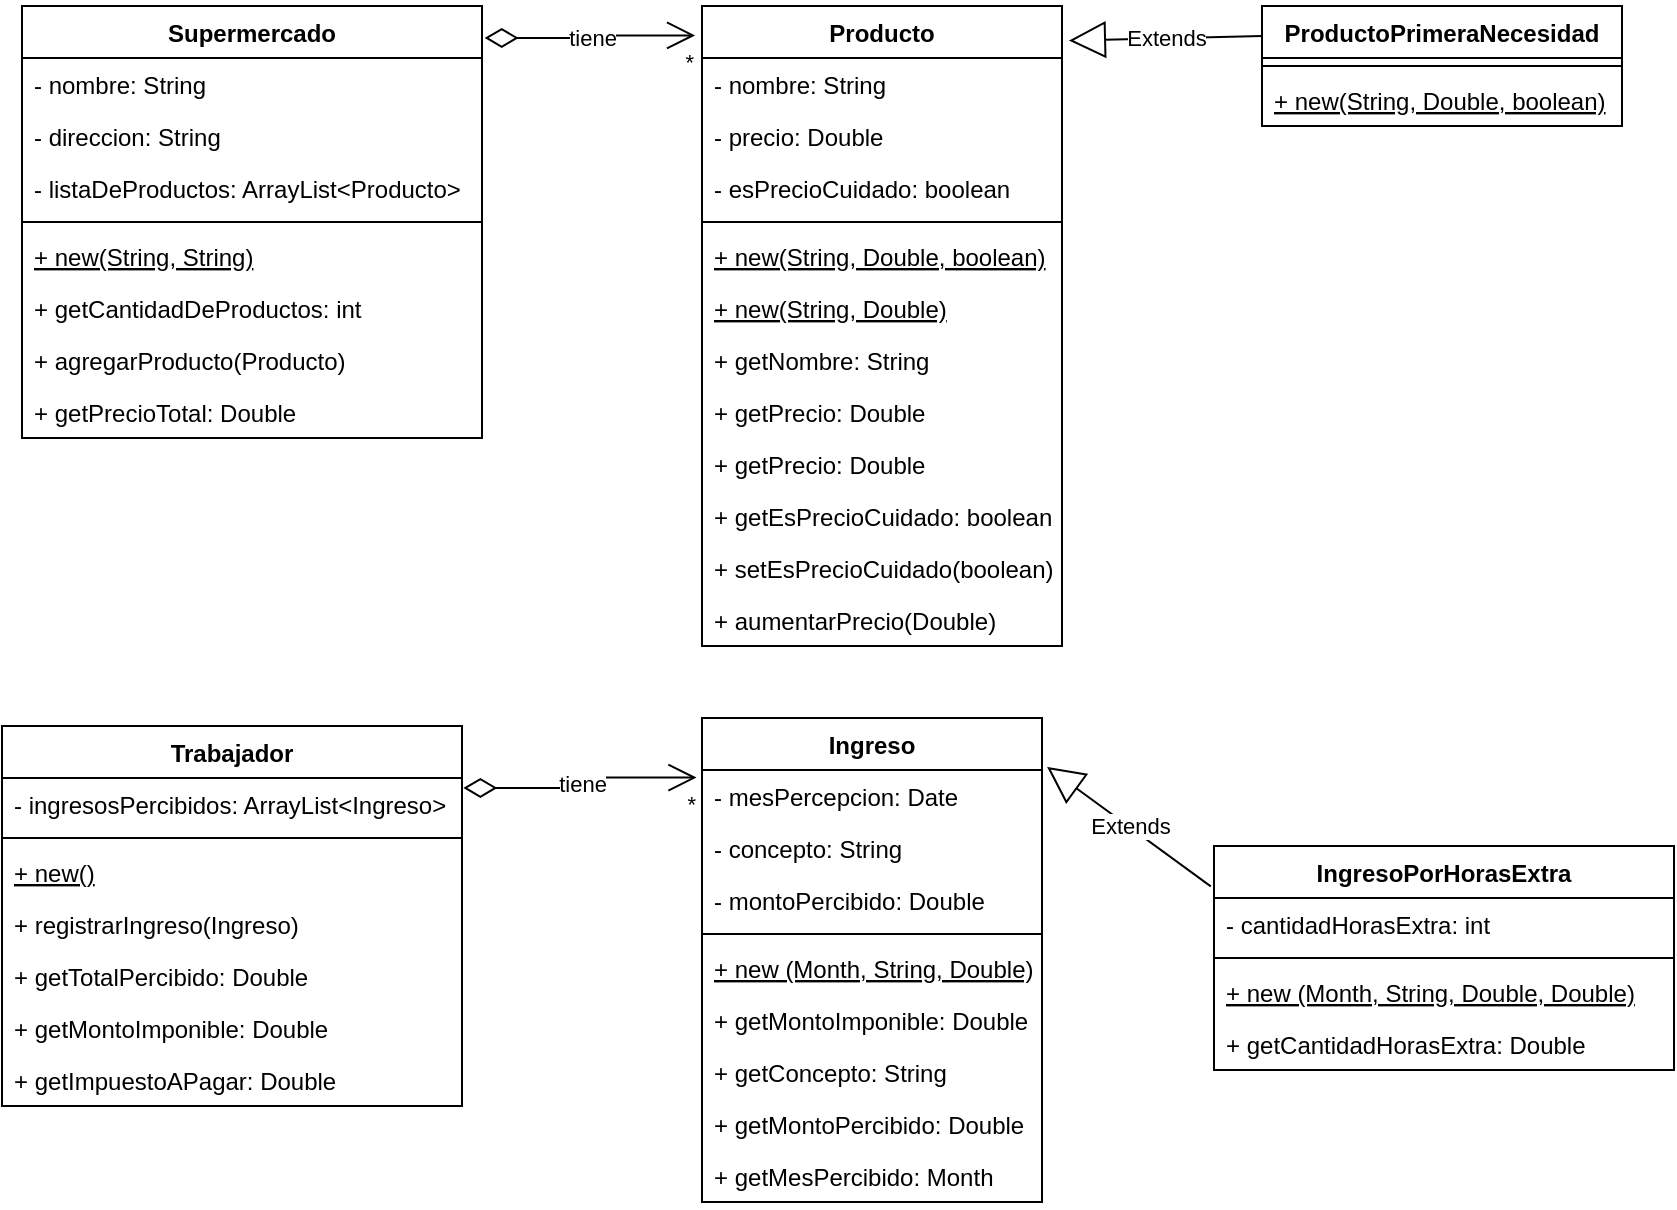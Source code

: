 <mxfile version="20.8.4" type="device"><diagram id="YRPb8hifPxqFGt4FQ9tO" name="Page-1"><mxGraphModel dx="1433" dy="613" grid="1" gridSize="10" guides="1" tooltips="1" connect="1" arrows="1" fold="1" page="1" pageScale="1" pageWidth="850" pageHeight="1100" math="0" shadow="0"><root><mxCell id="0"/><mxCell id="1" parent="0"/><mxCell id="15gAAJj7noq4JnOb_hbI-1" value="Supermercado" style="swimlane;fontStyle=1;align=center;verticalAlign=top;childLayout=stackLayout;horizontal=1;startSize=26;horizontalStack=0;resizeParent=1;resizeParentMax=0;resizeLast=0;collapsible=1;marginBottom=0;" vertex="1" parent="1"><mxGeometry x="20" y="40" width="230" height="216" as="geometry"/></mxCell><mxCell id="15gAAJj7noq4JnOb_hbI-2" value="- nombre: String" style="text;strokeColor=none;fillColor=none;align=left;verticalAlign=top;spacingLeft=4;spacingRight=4;overflow=hidden;rotatable=0;points=[[0,0.5],[1,0.5]];portConstraint=eastwest;" vertex="1" parent="15gAAJj7noq4JnOb_hbI-1"><mxGeometry y="26" width="230" height="26" as="geometry"/></mxCell><mxCell id="15gAAJj7noq4JnOb_hbI-5" value="- direccion: String" style="text;strokeColor=none;fillColor=none;align=left;verticalAlign=top;spacingLeft=4;spacingRight=4;overflow=hidden;rotatable=0;points=[[0,0.5],[1,0.5]];portConstraint=eastwest;" vertex="1" parent="15gAAJj7noq4JnOb_hbI-1"><mxGeometry y="52" width="230" height="26" as="geometry"/></mxCell><mxCell id="15gAAJj7noq4JnOb_hbI-6" value="- listaDeProductos: ArrayList&lt;Producto&gt;&#10;" style="text;strokeColor=none;fillColor=none;align=left;verticalAlign=top;spacingLeft=4;spacingRight=4;overflow=hidden;rotatable=0;points=[[0,0.5],[1,0.5]];portConstraint=eastwest;" vertex="1" parent="15gAAJj7noq4JnOb_hbI-1"><mxGeometry y="78" width="230" height="26" as="geometry"/></mxCell><mxCell id="15gAAJj7noq4JnOb_hbI-3" value="" style="line;strokeWidth=1;fillColor=none;align=left;verticalAlign=middle;spacingTop=-1;spacingLeft=3;spacingRight=3;rotatable=0;labelPosition=right;points=[];portConstraint=eastwest;strokeColor=inherit;" vertex="1" parent="15gAAJj7noq4JnOb_hbI-1"><mxGeometry y="104" width="230" height="8" as="geometry"/></mxCell><mxCell id="15gAAJj7noq4JnOb_hbI-4" value="+ new(String, String)" style="text;strokeColor=none;fillColor=none;align=left;verticalAlign=top;spacingLeft=4;spacingRight=4;overflow=hidden;rotatable=0;points=[[0,0.5],[1,0.5]];portConstraint=eastwest;fontStyle=4" vertex="1" parent="15gAAJj7noq4JnOb_hbI-1"><mxGeometry y="112" width="230" height="26" as="geometry"/></mxCell><mxCell id="15gAAJj7noq4JnOb_hbI-9" value="+ getCantidadDeProductos: int" style="text;strokeColor=none;fillColor=none;align=left;verticalAlign=top;spacingLeft=4;spacingRight=4;overflow=hidden;rotatable=0;points=[[0,0.5],[1,0.5]];portConstraint=eastwest;fontStyle=0" vertex="1" parent="15gAAJj7noq4JnOb_hbI-1"><mxGeometry y="138" width="230" height="26" as="geometry"/></mxCell><mxCell id="15gAAJj7noq4JnOb_hbI-10" value="+ agregarProducto(Producto)&#10;" style="text;strokeColor=none;fillColor=none;align=left;verticalAlign=top;spacingLeft=4;spacingRight=4;overflow=hidden;rotatable=0;points=[[0,0.5],[1,0.5]];portConstraint=eastwest;fontStyle=0" vertex="1" parent="15gAAJj7noq4JnOb_hbI-1"><mxGeometry y="164" width="230" height="26" as="geometry"/></mxCell><mxCell id="15gAAJj7noq4JnOb_hbI-11" value="+ getPrecioTotal: Double" style="text;strokeColor=none;fillColor=none;align=left;verticalAlign=top;spacingLeft=4;spacingRight=4;overflow=hidden;rotatable=0;points=[[0,0.5],[1,0.5]];portConstraint=eastwest;fontStyle=0" vertex="1" parent="15gAAJj7noq4JnOb_hbI-1"><mxGeometry y="190" width="230" height="26" as="geometry"/></mxCell><mxCell id="15gAAJj7noq4JnOb_hbI-12" value="Producto" style="swimlane;fontStyle=1;align=center;verticalAlign=top;childLayout=stackLayout;horizontal=1;startSize=26;horizontalStack=0;resizeParent=1;resizeParentMax=0;resizeLast=0;collapsible=1;marginBottom=0;" vertex="1" parent="1"><mxGeometry x="360" y="40" width="180" height="320" as="geometry"/></mxCell><mxCell id="15gAAJj7noq4JnOb_hbI-13" value="- nombre: String" style="text;strokeColor=none;fillColor=none;align=left;verticalAlign=top;spacingLeft=4;spacingRight=4;overflow=hidden;rotatable=0;points=[[0,0.5],[1,0.5]];portConstraint=eastwest;" vertex="1" parent="15gAAJj7noq4JnOb_hbI-12"><mxGeometry y="26" width="180" height="26" as="geometry"/></mxCell><mxCell id="15gAAJj7noq4JnOb_hbI-16" value="- precio: Double" style="text;strokeColor=none;fillColor=none;align=left;verticalAlign=top;spacingLeft=4;spacingRight=4;overflow=hidden;rotatable=0;points=[[0,0.5],[1,0.5]];portConstraint=eastwest;" vertex="1" parent="15gAAJj7noq4JnOb_hbI-12"><mxGeometry y="52" width="180" height="26" as="geometry"/></mxCell><mxCell id="15gAAJj7noq4JnOb_hbI-17" value="- esPrecioCuidado: boolean" style="text;strokeColor=none;fillColor=none;align=left;verticalAlign=top;spacingLeft=4;spacingRight=4;overflow=hidden;rotatable=0;points=[[0,0.5],[1,0.5]];portConstraint=eastwest;" vertex="1" parent="15gAAJj7noq4JnOb_hbI-12"><mxGeometry y="78" width="180" height="26" as="geometry"/></mxCell><mxCell id="15gAAJj7noq4JnOb_hbI-14" value="" style="line;strokeWidth=1;fillColor=none;align=left;verticalAlign=middle;spacingTop=-1;spacingLeft=3;spacingRight=3;rotatable=0;labelPosition=right;points=[];portConstraint=eastwest;strokeColor=inherit;" vertex="1" parent="15gAAJj7noq4JnOb_hbI-12"><mxGeometry y="104" width="180" height="8" as="geometry"/></mxCell><mxCell id="15gAAJj7noq4JnOb_hbI-15" value="+ new(String, Double, boolean)" style="text;strokeColor=none;fillColor=none;align=left;verticalAlign=top;spacingLeft=4;spacingRight=4;overflow=hidden;rotatable=0;points=[[0,0.5],[1,0.5]];portConstraint=eastwest;fontStyle=4" vertex="1" parent="15gAAJj7noq4JnOb_hbI-12"><mxGeometry y="112" width="180" height="26" as="geometry"/></mxCell><mxCell id="15gAAJj7noq4JnOb_hbI-18" value="+ new(String, Double)" style="text;strokeColor=none;fillColor=none;align=left;verticalAlign=top;spacingLeft=4;spacingRight=4;overflow=hidden;rotatable=0;points=[[0,0.5],[1,0.5]];portConstraint=eastwest;fontStyle=4" vertex="1" parent="15gAAJj7noq4JnOb_hbI-12"><mxGeometry y="138" width="180" height="26" as="geometry"/></mxCell><mxCell id="15gAAJj7noq4JnOb_hbI-19" value="+ getNombre: String&#10;" style="text;strokeColor=none;fillColor=none;align=left;verticalAlign=top;spacingLeft=4;spacingRight=4;overflow=hidden;rotatable=0;points=[[0,0.5],[1,0.5]];portConstraint=eastwest;fontStyle=0" vertex="1" parent="15gAAJj7noq4JnOb_hbI-12"><mxGeometry y="164" width="180" height="26" as="geometry"/></mxCell><mxCell id="15gAAJj7noq4JnOb_hbI-20" value="+ getPrecio: Double&#10;" style="text;strokeColor=none;fillColor=none;align=left;verticalAlign=top;spacingLeft=4;spacingRight=4;overflow=hidden;rotatable=0;points=[[0,0.5],[1,0.5]];portConstraint=eastwest;fontStyle=0" vertex="1" parent="15gAAJj7noq4JnOb_hbI-12"><mxGeometry y="190" width="180" height="26" as="geometry"/></mxCell><mxCell id="15gAAJj7noq4JnOb_hbI-21" value="+ getPrecio: Double&#10;" style="text;strokeColor=none;fillColor=none;align=left;verticalAlign=top;spacingLeft=4;spacingRight=4;overflow=hidden;rotatable=0;points=[[0,0.5],[1,0.5]];portConstraint=eastwest;fontStyle=0" vertex="1" parent="15gAAJj7noq4JnOb_hbI-12"><mxGeometry y="216" width="180" height="26" as="geometry"/></mxCell><mxCell id="15gAAJj7noq4JnOb_hbI-22" value="+ getEsPrecioCuidado: boolean&#10;" style="text;strokeColor=none;fillColor=none;align=left;verticalAlign=top;spacingLeft=4;spacingRight=4;overflow=hidden;rotatable=0;points=[[0,0.5],[1,0.5]];portConstraint=eastwest;fontStyle=0" vertex="1" parent="15gAAJj7noq4JnOb_hbI-12"><mxGeometry y="242" width="180" height="26" as="geometry"/></mxCell><mxCell id="15gAAJj7noq4JnOb_hbI-23" value="+ setEsPrecioCuidado(boolean)&#10;" style="text;strokeColor=none;fillColor=none;align=left;verticalAlign=top;spacingLeft=4;spacingRight=4;overflow=hidden;rotatable=0;points=[[0,0.5],[1,0.5]];portConstraint=eastwest;fontStyle=0" vertex="1" parent="15gAAJj7noq4JnOb_hbI-12"><mxGeometry y="268" width="180" height="26" as="geometry"/></mxCell><mxCell id="15gAAJj7noq4JnOb_hbI-24" value="+ aumentarPrecio(Double)&#10;" style="text;strokeColor=none;fillColor=none;align=left;verticalAlign=top;spacingLeft=4;spacingRight=4;overflow=hidden;rotatable=0;points=[[0,0.5],[1,0.5]];portConstraint=eastwest;fontStyle=0" vertex="1" parent="15gAAJj7noq4JnOb_hbI-12"><mxGeometry y="294" width="180" height="26" as="geometry"/></mxCell><mxCell id="15gAAJj7noq4JnOb_hbI-25" value="ProductoPrimeraNecesidad" style="swimlane;fontStyle=1;align=center;verticalAlign=top;childLayout=stackLayout;horizontal=1;startSize=26;horizontalStack=0;resizeParent=1;resizeParentMax=0;resizeLast=0;collapsible=1;marginBottom=0;" vertex="1" parent="1"><mxGeometry x="640" y="40" width="180" height="60" as="geometry"/></mxCell><mxCell id="15gAAJj7noq4JnOb_hbI-27" value="" style="line;strokeWidth=1;fillColor=none;align=left;verticalAlign=middle;spacingTop=-1;spacingLeft=3;spacingRight=3;rotatable=0;labelPosition=right;points=[];portConstraint=eastwest;strokeColor=inherit;" vertex="1" parent="15gAAJj7noq4JnOb_hbI-25"><mxGeometry y="26" width="180" height="8" as="geometry"/></mxCell><mxCell id="15gAAJj7noq4JnOb_hbI-30" value="+ new(String, Double, boolean)" style="text;strokeColor=none;fillColor=none;align=left;verticalAlign=top;spacingLeft=4;spacingRight=4;overflow=hidden;rotatable=0;points=[[0,0.5],[1,0.5]];portConstraint=eastwest;fontStyle=4" vertex="1" parent="15gAAJj7noq4JnOb_hbI-25"><mxGeometry y="34" width="180" height="26" as="geometry"/></mxCell><mxCell id="15gAAJj7noq4JnOb_hbI-31" value="Extends" style="endArrow=block;endSize=16;endFill=0;html=1;rounded=0;exitX=0;exitY=0.25;exitDx=0;exitDy=0;entryX=1.019;entryY=0.054;entryDx=0;entryDy=0;entryPerimeter=0;" edge="1" parent="1" source="15gAAJj7noq4JnOb_hbI-25" target="15gAAJj7noq4JnOb_hbI-12"><mxGeometry width="160" relative="1" as="geometry"><mxPoint x="530" y="240" as="sourcePoint"/><mxPoint x="690" y="240" as="targetPoint"/></mxGeometry></mxCell><mxCell id="15gAAJj7noq4JnOb_hbI-32" value="Trabajador" style="swimlane;fontStyle=1;align=center;verticalAlign=top;childLayout=stackLayout;horizontal=1;startSize=26;horizontalStack=0;resizeParent=1;resizeParentMax=0;resizeLast=0;collapsible=1;marginBottom=0;" vertex="1" parent="1"><mxGeometry x="10" y="400" width="230" height="190" as="geometry"/></mxCell><mxCell id="15gAAJj7noq4JnOb_hbI-33" value="- ingresosPercibidos: ArrayList&lt;Ingreso&gt;" style="text;strokeColor=none;fillColor=none;align=left;verticalAlign=top;spacingLeft=4;spacingRight=4;overflow=hidden;rotatable=0;points=[[0,0.5],[1,0.5]];portConstraint=eastwest;" vertex="1" parent="15gAAJj7noq4JnOb_hbI-32"><mxGeometry y="26" width="230" height="26" as="geometry"/></mxCell><mxCell id="15gAAJj7noq4JnOb_hbI-34" value="" style="line;strokeWidth=1;fillColor=none;align=left;verticalAlign=middle;spacingTop=-1;spacingLeft=3;spacingRight=3;rotatable=0;labelPosition=right;points=[];portConstraint=eastwest;strokeColor=inherit;" vertex="1" parent="15gAAJj7noq4JnOb_hbI-32"><mxGeometry y="52" width="230" height="8" as="geometry"/></mxCell><mxCell id="15gAAJj7noq4JnOb_hbI-77" value="+ new()" style="text;strokeColor=none;fillColor=none;align=left;verticalAlign=top;spacingLeft=4;spacingRight=4;overflow=hidden;rotatable=0;points=[[0,0.5],[1,0.5]];portConstraint=eastwest;fontStyle=4" vertex="1" parent="15gAAJj7noq4JnOb_hbI-32"><mxGeometry y="60" width="230" height="26" as="geometry"/></mxCell><mxCell id="15gAAJj7noq4JnOb_hbI-78" value="+ registrarIngreso(Ingreso)&#10;" style="text;strokeColor=none;fillColor=none;align=left;verticalAlign=top;spacingLeft=4;spacingRight=4;overflow=hidden;rotatable=0;points=[[0,0.5],[1,0.5]];portConstraint=eastwest;fontStyle=0" vertex="1" parent="15gAAJj7noq4JnOb_hbI-32"><mxGeometry y="86" width="230" height="26" as="geometry"/></mxCell><mxCell id="15gAAJj7noq4JnOb_hbI-35" value="+ getTotalPercibido: Double" style="text;strokeColor=none;fillColor=none;align=left;verticalAlign=top;spacingLeft=4;spacingRight=4;overflow=hidden;rotatable=0;points=[[0,0.5],[1,0.5]];portConstraint=eastwest;" vertex="1" parent="15gAAJj7noq4JnOb_hbI-32"><mxGeometry y="112" width="230" height="26" as="geometry"/></mxCell><mxCell id="15gAAJj7noq4JnOb_hbI-58" value="+ getMontoImponible: Double" style="text;strokeColor=none;fillColor=none;align=left;verticalAlign=top;spacingLeft=4;spacingRight=4;overflow=hidden;rotatable=0;points=[[0,0.5],[1,0.5]];portConstraint=eastwest;" vertex="1" parent="15gAAJj7noq4JnOb_hbI-32"><mxGeometry y="138" width="230" height="26" as="geometry"/></mxCell><mxCell id="15gAAJj7noq4JnOb_hbI-59" value="+ getImpuestoAPagar: Double" style="text;strokeColor=none;fillColor=none;align=left;verticalAlign=top;spacingLeft=4;spacingRight=4;overflow=hidden;rotatable=0;points=[[0,0.5],[1,0.5]];portConstraint=eastwest;" vertex="1" parent="15gAAJj7noq4JnOb_hbI-32"><mxGeometry y="164" width="230" height="26" as="geometry"/></mxCell><mxCell id="15gAAJj7noq4JnOb_hbI-36" value="tiene" style="endArrow=open;html=1;endSize=12;startArrow=diamondThin;startSize=14;startFill=0;edgeStyle=orthogonalEdgeStyle;rounded=0;exitX=1.006;exitY=0.074;exitDx=0;exitDy=0;exitPerimeter=0;entryX=-0.019;entryY=0.046;entryDx=0;entryDy=0;entryPerimeter=0;" edge="1" parent="1" source="15gAAJj7noq4JnOb_hbI-1" target="15gAAJj7noq4JnOb_hbI-12"><mxGeometry relative="1" as="geometry"><mxPoint x="530" y="240" as="sourcePoint"/><mxPoint x="350" y="60" as="targetPoint"/></mxGeometry></mxCell><mxCell id="15gAAJj7noq4JnOb_hbI-38" value="*" style="edgeLabel;resizable=0;html=1;align=right;verticalAlign=top;" connectable="0" vertex="1" parent="15gAAJj7noq4JnOb_hbI-36"><mxGeometry x="1" relative="1" as="geometry"/></mxCell><mxCell id="15gAAJj7noq4JnOb_hbI-44" value="Ingreso" style="swimlane;fontStyle=1;align=center;verticalAlign=top;childLayout=stackLayout;horizontal=1;startSize=26;horizontalStack=0;resizeParent=1;resizeParentMax=0;resizeLast=0;collapsible=1;marginBottom=0;" vertex="1" parent="1"><mxGeometry x="360" y="396" width="170" height="242" as="geometry"/></mxCell><mxCell id="15gAAJj7noq4JnOb_hbI-45" value="- mesPercepcion: Date" style="text;strokeColor=none;fillColor=none;align=left;verticalAlign=top;spacingLeft=4;spacingRight=4;overflow=hidden;rotatable=0;points=[[0,0.5],[1,0.5]];portConstraint=eastwest;" vertex="1" parent="15gAAJj7noq4JnOb_hbI-44"><mxGeometry y="26" width="170" height="26" as="geometry"/></mxCell><mxCell id="15gAAJj7noq4JnOb_hbI-48" value="- concepto: String" style="text;strokeColor=none;fillColor=none;align=left;verticalAlign=top;spacingLeft=4;spacingRight=4;overflow=hidden;rotatable=0;points=[[0,0.5],[1,0.5]];portConstraint=eastwest;" vertex="1" parent="15gAAJj7noq4JnOb_hbI-44"><mxGeometry y="52" width="170" height="26" as="geometry"/></mxCell><mxCell id="15gAAJj7noq4JnOb_hbI-49" value="- montoPercibido: Double" style="text;strokeColor=none;fillColor=none;align=left;verticalAlign=top;spacingLeft=4;spacingRight=4;overflow=hidden;rotatable=0;points=[[0,0.5],[1,0.5]];portConstraint=eastwest;" vertex="1" parent="15gAAJj7noq4JnOb_hbI-44"><mxGeometry y="78" width="170" height="26" as="geometry"/></mxCell><mxCell id="15gAAJj7noq4JnOb_hbI-46" value="" style="line;strokeWidth=1;fillColor=none;align=left;verticalAlign=middle;spacingTop=-1;spacingLeft=3;spacingRight=3;rotatable=0;labelPosition=right;points=[];portConstraint=eastwest;strokeColor=inherit;" vertex="1" parent="15gAAJj7noq4JnOb_hbI-44"><mxGeometry y="104" width="170" height="8" as="geometry"/></mxCell><mxCell id="15gAAJj7noq4JnOb_hbI-47" value="+ new (Month, String, Double)" style="text;strokeColor=none;fillColor=none;align=left;verticalAlign=top;spacingLeft=4;spacingRight=4;overflow=hidden;rotatable=0;points=[[0,0.5],[1,0.5]];portConstraint=eastwest;fontStyle=4" vertex="1" parent="15gAAJj7noq4JnOb_hbI-44"><mxGeometry y="112" width="170" height="26" as="geometry"/></mxCell><mxCell id="15gAAJj7noq4JnOb_hbI-72" value="+ getMontoImponible: Double" style="text;strokeColor=none;fillColor=none;align=left;verticalAlign=top;spacingLeft=4;spacingRight=4;overflow=hidden;rotatable=0;points=[[0,0.5],[1,0.5]];portConstraint=eastwest;" vertex="1" parent="15gAAJj7noq4JnOb_hbI-44"><mxGeometry y="138" width="170" height="26" as="geometry"/></mxCell><mxCell id="15gAAJj7noq4JnOb_hbI-73" value="+ getConcepto: String&#10;" style="text;strokeColor=none;fillColor=none;align=left;verticalAlign=top;spacingLeft=4;spacingRight=4;overflow=hidden;rotatable=0;points=[[0,0.5],[1,0.5]];portConstraint=eastwest;" vertex="1" parent="15gAAJj7noq4JnOb_hbI-44"><mxGeometry y="164" width="170" height="26" as="geometry"/></mxCell><mxCell id="15gAAJj7noq4JnOb_hbI-74" value="+ getMontoPercibido: Double&#10;" style="text;strokeColor=none;fillColor=none;align=left;verticalAlign=top;spacingLeft=4;spacingRight=4;overflow=hidden;rotatable=0;points=[[0,0.5],[1,0.5]];portConstraint=eastwest;" vertex="1" parent="15gAAJj7noq4JnOb_hbI-44"><mxGeometry y="190" width="170" height="26" as="geometry"/></mxCell><mxCell id="15gAAJj7noq4JnOb_hbI-70" value="+ getMesPercibido: Month&#10;" style="text;strokeColor=none;fillColor=none;align=left;verticalAlign=top;spacingLeft=4;spacingRight=4;overflow=hidden;rotatable=0;points=[[0,0.5],[1,0.5]];portConstraint=eastwest;" vertex="1" parent="15gAAJj7noq4JnOb_hbI-44"><mxGeometry y="216" width="170" height="26" as="geometry"/></mxCell><mxCell id="15gAAJj7noq4JnOb_hbI-50" value="" style="text;strokeColor=none;fillColor=none;align=left;verticalAlign=middle;spacingTop=-1;spacingLeft=4;spacingRight=4;rotatable=0;labelPosition=right;points=[];portConstraint=eastwest;" vertex="1" parent="1"><mxGeometry x="440" y="560" width="20" height="14" as="geometry"/></mxCell><mxCell id="15gAAJj7noq4JnOb_hbI-51" value="IngresoPorHorasExtra" style="swimlane;fontStyle=1;align=center;verticalAlign=top;childLayout=stackLayout;horizontal=1;startSize=26;horizontalStack=0;resizeParent=1;resizeParentMax=0;resizeLast=0;collapsible=1;marginBottom=0;" vertex="1" parent="1"><mxGeometry x="616" y="460" width="230" height="112" as="geometry"/></mxCell><mxCell id="15gAAJj7noq4JnOb_hbI-52" value="- cantidadHorasExtra: int" style="text;strokeColor=none;fillColor=none;align=left;verticalAlign=top;spacingLeft=4;spacingRight=4;overflow=hidden;rotatable=0;points=[[0,0.5],[1,0.5]];portConstraint=eastwest;" vertex="1" parent="15gAAJj7noq4JnOb_hbI-51"><mxGeometry y="26" width="230" height="26" as="geometry"/></mxCell><mxCell id="15gAAJj7noq4JnOb_hbI-53" value="" style="line;strokeWidth=1;fillColor=none;align=left;verticalAlign=middle;spacingTop=-1;spacingLeft=3;spacingRight=3;rotatable=0;labelPosition=right;points=[];portConstraint=eastwest;strokeColor=inherit;" vertex="1" parent="15gAAJj7noq4JnOb_hbI-51"><mxGeometry y="52" width="230" height="8" as="geometry"/></mxCell><mxCell id="15gAAJj7noq4JnOb_hbI-54" value="+ new (Month, String, Double, Double)" style="text;strokeColor=none;fillColor=none;align=left;verticalAlign=top;spacingLeft=4;spacingRight=4;overflow=hidden;rotatable=0;points=[[0,0.5],[1,0.5]];portConstraint=eastwest;fontStyle=4" vertex="1" parent="15gAAJj7noq4JnOb_hbI-51"><mxGeometry y="60" width="230" height="26" as="geometry"/></mxCell><mxCell id="15gAAJj7noq4JnOb_hbI-76" value="+ getCantidadHorasExtra: Double&#10;" style="text;strokeColor=none;fillColor=none;align=left;verticalAlign=top;spacingLeft=4;spacingRight=4;overflow=hidden;rotatable=0;points=[[0,0.5],[1,0.5]];portConstraint=eastwest;fontStyle=0" vertex="1" parent="15gAAJj7noq4JnOb_hbI-51"><mxGeometry y="86" width="230" height="26" as="geometry"/></mxCell><mxCell id="15gAAJj7noq4JnOb_hbI-55" value="tiene" style="endArrow=open;html=1;endSize=12;startArrow=diamondThin;startSize=14;startFill=0;edgeStyle=orthogonalEdgeStyle;rounded=0;exitX=1.003;exitY=0.163;exitDx=0;exitDy=0;exitPerimeter=0;entryX=-0.016;entryY=0.123;entryDx=0;entryDy=0;entryPerimeter=0;" edge="1" parent="1" source="15gAAJj7noq4JnOb_hbI-32" target="15gAAJj7noq4JnOb_hbI-44"><mxGeometry relative="1" as="geometry"><mxPoint x="260" y="550" as="sourcePoint"/><mxPoint x="420" y="550" as="targetPoint"/></mxGeometry></mxCell><mxCell id="15gAAJj7noq4JnOb_hbI-57" value="*" style="edgeLabel;resizable=0;html=1;align=right;verticalAlign=top;" connectable="0" vertex="1" parent="15gAAJj7noq4JnOb_hbI-55"><mxGeometry x="1" relative="1" as="geometry"/></mxCell><mxCell id="15gAAJj7noq4JnOb_hbI-64" value="Extends" style="endArrow=block;endSize=16;endFill=0;html=1;rounded=0;exitX=-0.007;exitY=0.18;exitDx=0;exitDy=0;exitPerimeter=0;entryX=1.015;entryY=0.101;entryDx=0;entryDy=0;entryPerimeter=0;" edge="1" parent="1" source="15gAAJj7noq4JnOb_hbI-51" target="15gAAJj7noq4JnOb_hbI-44"><mxGeometry width="160" relative="1" as="geometry"><mxPoint x="430" y="560" as="sourcePoint"/><mxPoint x="590" y="560" as="targetPoint"/></mxGeometry></mxCell></root></mxGraphModel></diagram></mxfile>